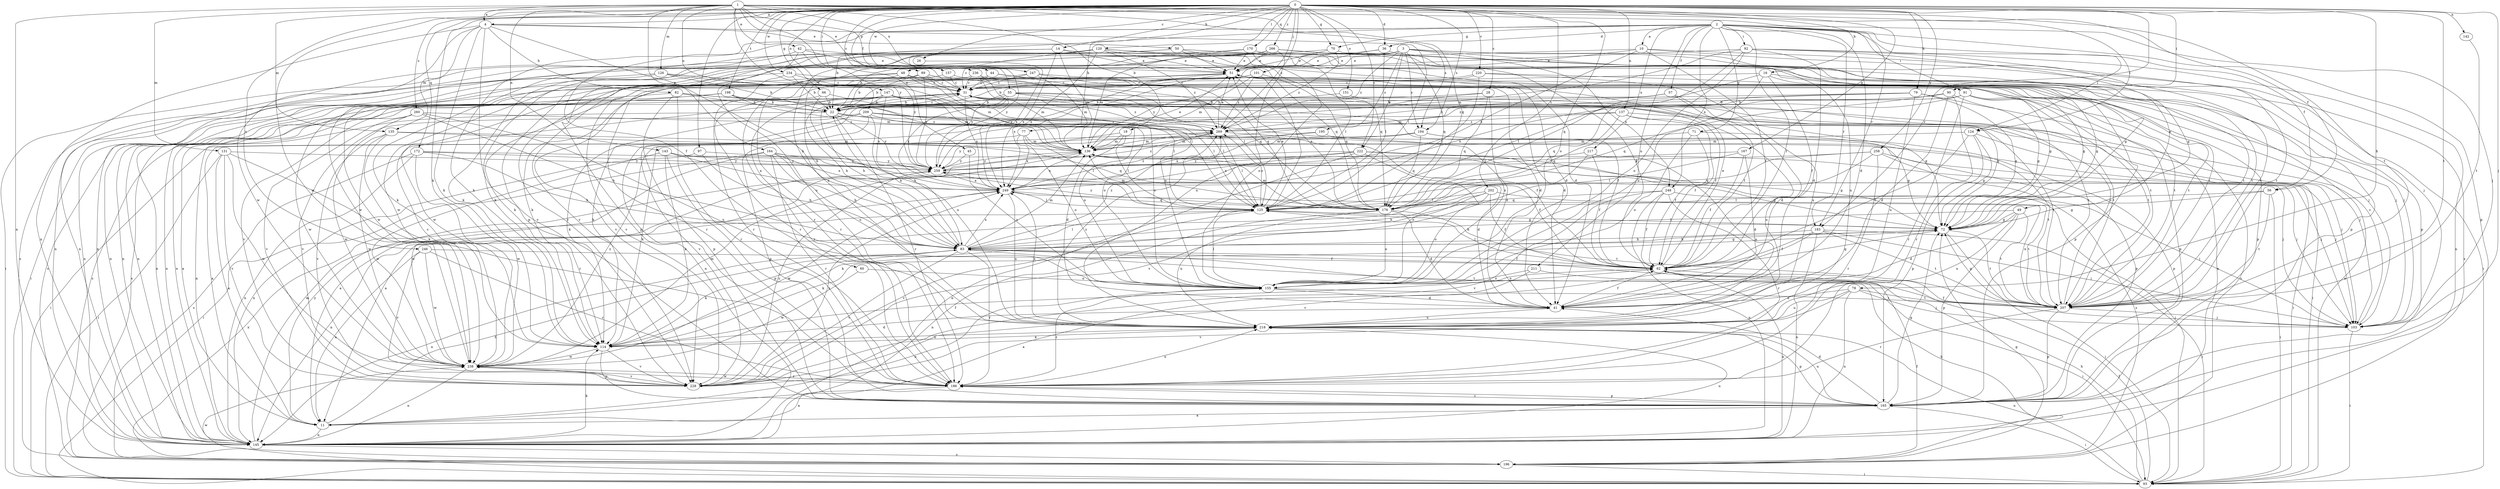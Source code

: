strict digraph  {
0;
1;
2;
3;
4;
10;
11;
14;
16;
18;
22;
26;
28;
31;
36;
41;
42;
44;
45;
48;
49;
50;
51;
55;
56;
57;
60;
62;
66;
70;
71;
72;
77;
78;
79;
82;
83;
89;
90;
91;
92;
93;
97;
101;
103;
114;
120;
124;
125;
126;
131;
135;
136;
137;
142;
143;
145;
147;
151;
155;
157;
164;
165;
167;
170;
172;
176;
183;
186;
194;
195;
196;
198;
202;
207;
209;
211;
217;
218;
220;
222;
228;
234;
236;
238;
246;
247;
248;
249;
258;
259;
260;
266;
269;
0 -> 4  [label=a];
0 -> 14  [label=b];
0 -> 16  [label=b];
0 -> 26  [label=c];
0 -> 28  [label=c];
0 -> 31  [label=c];
0 -> 36  [label=d];
0 -> 66  [label=g];
0 -> 70  [label=g];
0 -> 77  [label=h];
0 -> 78  [label=h];
0 -> 79  [label=h];
0 -> 89  [label=i];
0 -> 90  [label=i];
0 -> 97  [label=j];
0 -> 101  [label=j];
0 -> 103  [label=j];
0 -> 114  [label=k];
0 -> 120  [label=l];
0 -> 137  [label=n];
0 -> 142  [label=n];
0 -> 147  [label=o];
0 -> 151  [label=o];
0 -> 155  [label=o];
0 -> 157  [label=p];
0 -> 167  [label=q];
0 -> 170  [label=q];
0 -> 172  [label=q];
0 -> 183  [label=r];
0 -> 194  [label=s];
0 -> 198  [label=t];
0 -> 202  [label=t];
0 -> 207  [label=t];
0 -> 220  [label=v];
0 -> 222  [label=v];
0 -> 234  [label=w];
0 -> 236  [label=w];
0 -> 238  [label=w];
0 -> 246  [label=x];
0 -> 258  [label=y];
0 -> 260  [label=z];
0 -> 266  [label=z];
0 -> 269  [label=z];
1 -> 4  [label=a];
1 -> 18  [label=b];
1 -> 42  [label=e];
1 -> 44  [label=e];
1 -> 45  [label=e];
1 -> 55  [label=f];
1 -> 56  [label=f];
1 -> 124  [label=l];
1 -> 126  [label=m];
1 -> 131  [label=m];
1 -> 135  [label=m];
1 -> 143  [label=n];
1 -> 145  [label=n];
1 -> 164  [label=p];
1 -> 176  [label=q];
1 -> 183  [label=r];
1 -> 194  [label=s];
1 -> 207  [label=t];
1 -> 209  [label=u];
1 -> 247  [label=x];
1 -> 259  [label=y];
2 -> 10  [label=a];
2 -> 22  [label=b];
2 -> 36  [label=d];
2 -> 41  [label=d];
2 -> 56  [label=f];
2 -> 57  [label=f];
2 -> 60  [label=f];
2 -> 62  [label=f];
2 -> 70  [label=g];
2 -> 71  [label=g];
2 -> 91  [label=i];
2 -> 92  [label=i];
2 -> 103  [label=j];
2 -> 114  [label=k];
2 -> 124  [label=l];
2 -> 165  [label=p];
2 -> 183  [label=r];
2 -> 211  [label=u];
2 -> 217  [label=u];
2 -> 248  [label=x];
3 -> 22  [label=b];
3 -> 48  [label=e];
3 -> 49  [label=e];
3 -> 103  [label=j];
3 -> 176  [label=q];
3 -> 186  [label=r];
3 -> 194  [label=s];
3 -> 195  [label=s];
3 -> 218  [label=u];
3 -> 222  [label=v];
3 -> 228  [label=v];
3 -> 248  [label=x];
3 -> 269  [label=z];
4 -> 50  [label=e];
4 -> 82  [label=h];
4 -> 114  [label=k];
4 -> 125  [label=l];
4 -> 135  [label=m];
4 -> 145  [label=n];
4 -> 165  [label=p];
4 -> 218  [label=u];
4 -> 238  [label=w];
10 -> 51  [label=e];
10 -> 62  [label=f];
10 -> 196  [label=s];
10 -> 207  [label=t];
10 -> 249  [label=x];
10 -> 259  [label=y];
11 -> 83  [label=h];
11 -> 145  [label=n];
11 -> 155  [label=o];
11 -> 259  [label=y];
14 -> 41  [label=d];
14 -> 51  [label=e];
14 -> 136  [label=m];
14 -> 145  [label=n];
14 -> 249  [label=x];
14 -> 259  [label=y];
16 -> 31  [label=c];
16 -> 62  [label=f];
16 -> 103  [label=j];
16 -> 125  [label=l];
16 -> 155  [label=o];
16 -> 165  [label=p];
18 -> 41  [label=d];
18 -> 125  [label=l];
18 -> 136  [label=m];
18 -> 259  [label=y];
22 -> 31  [label=c];
22 -> 93  [label=i];
22 -> 145  [label=n];
22 -> 186  [label=r];
22 -> 259  [label=y];
22 -> 269  [label=z];
26 -> 249  [label=x];
28 -> 22  [label=b];
28 -> 145  [label=n];
28 -> 155  [label=o];
28 -> 176  [label=q];
31 -> 22  [label=b];
31 -> 72  [label=g];
31 -> 83  [label=h];
31 -> 125  [label=l];
31 -> 196  [label=s];
31 -> 249  [label=x];
36 -> 51  [label=e];
36 -> 125  [label=l];
36 -> 165  [label=p];
36 -> 228  [label=v];
41 -> 62  [label=f];
41 -> 218  [label=u];
42 -> 51  [label=e];
42 -> 114  [label=k];
42 -> 176  [label=q];
42 -> 218  [label=u];
42 -> 259  [label=y];
44 -> 31  [label=c];
44 -> 125  [label=l];
44 -> 145  [label=n];
44 -> 207  [label=t];
45 -> 155  [label=o];
45 -> 259  [label=y];
48 -> 22  [label=b];
48 -> 31  [label=c];
48 -> 41  [label=d];
48 -> 136  [label=m];
48 -> 207  [label=t];
48 -> 228  [label=v];
48 -> 238  [label=w];
49 -> 41  [label=d];
49 -> 72  [label=g];
49 -> 83  [label=h];
49 -> 165  [label=p];
49 -> 207  [label=t];
49 -> 218  [label=u];
50 -> 51  [label=e];
50 -> 62  [label=f];
50 -> 114  [label=k];
50 -> 145  [label=n];
50 -> 155  [label=o];
50 -> 165  [label=p];
50 -> 207  [label=t];
51 -> 31  [label=c];
51 -> 72  [label=g];
51 -> 114  [label=k];
51 -> 165  [label=p];
51 -> 186  [label=r];
51 -> 228  [label=v];
51 -> 238  [label=w];
51 -> 249  [label=x];
55 -> 22  [label=b];
55 -> 62  [label=f];
55 -> 72  [label=g];
55 -> 114  [label=k];
55 -> 145  [label=n];
55 -> 207  [label=t];
55 -> 249  [label=x];
55 -> 269  [label=z];
56 -> 72  [label=g];
56 -> 93  [label=i];
56 -> 125  [label=l];
56 -> 207  [label=t];
57 -> 22  [label=b];
57 -> 41  [label=d];
57 -> 62  [label=f];
57 -> 269  [label=z];
60 -> 155  [label=o];
60 -> 238  [label=w];
62 -> 51  [label=e];
62 -> 72  [label=g];
62 -> 125  [label=l];
62 -> 145  [label=n];
62 -> 155  [label=o];
66 -> 22  [label=b];
66 -> 125  [label=l];
66 -> 196  [label=s];
66 -> 218  [label=u];
70 -> 51  [label=e];
70 -> 93  [label=i];
70 -> 238  [label=w];
70 -> 269  [label=z];
71 -> 62  [label=f];
71 -> 72  [label=g];
71 -> 136  [label=m];
71 -> 155  [label=o];
72 -> 83  [label=h];
72 -> 93  [label=i];
72 -> 114  [label=k];
72 -> 125  [label=l];
72 -> 207  [label=t];
77 -> 93  [label=i];
77 -> 125  [label=l];
77 -> 136  [label=m];
77 -> 155  [label=o];
77 -> 249  [label=x];
78 -> 41  [label=d];
78 -> 103  [label=j];
78 -> 145  [label=n];
78 -> 207  [label=t];
78 -> 218  [label=u];
78 -> 228  [label=v];
79 -> 22  [label=b];
79 -> 72  [label=g];
79 -> 136  [label=m];
79 -> 145  [label=n];
79 -> 176  [label=q];
79 -> 218  [label=u];
82 -> 22  [label=b];
82 -> 41  [label=d];
82 -> 125  [label=l];
82 -> 165  [label=p];
82 -> 186  [label=r];
82 -> 238  [label=w];
83 -> 22  [label=b];
83 -> 62  [label=f];
83 -> 72  [label=g];
83 -> 114  [label=k];
83 -> 125  [label=l];
83 -> 136  [label=m];
83 -> 145  [label=n];
83 -> 186  [label=r];
83 -> 207  [label=t];
83 -> 228  [label=v];
83 -> 249  [label=x];
83 -> 269  [label=z];
89 -> 22  [label=b];
89 -> 31  [label=c];
89 -> 103  [label=j];
89 -> 155  [label=o];
89 -> 186  [label=r];
89 -> 196  [label=s];
89 -> 207  [label=t];
89 -> 259  [label=y];
90 -> 22  [label=b];
90 -> 41  [label=d];
90 -> 72  [label=g];
90 -> 176  [label=q];
90 -> 186  [label=r];
91 -> 22  [label=b];
91 -> 165  [label=p];
91 -> 186  [label=r];
91 -> 196  [label=s];
91 -> 207  [label=t];
91 -> 249  [label=x];
91 -> 269  [label=z];
92 -> 41  [label=d];
92 -> 51  [label=e];
92 -> 72  [label=g];
92 -> 136  [label=m];
92 -> 145  [label=n];
92 -> 155  [label=o];
92 -> 176  [label=q];
92 -> 207  [label=t];
93 -> 51  [label=e];
93 -> 62  [label=f];
93 -> 83  [label=h];
93 -> 218  [label=u];
93 -> 238  [label=w];
97 -> 83  [label=h];
97 -> 145  [label=n];
97 -> 259  [label=y];
101 -> 22  [label=b];
101 -> 31  [label=c];
101 -> 125  [label=l];
101 -> 136  [label=m];
101 -> 176  [label=q];
101 -> 269  [label=z];
103 -> 31  [label=c];
103 -> 62  [label=f];
103 -> 93  [label=i];
114 -> 41  [label=d];
114 -> 62  [label=f];
114 -> 165  [label=p];
114 -> 218  [label=u];
114 -> 228  [label=v];
114 -> 238  [label=w];
120 -> 31  [label=c];
120 -> 41  [label=d];
120 -> 51  [label=e];
120 -> 93  [label=i];
120 -> 145  [label=n];
120 -> 176  [label=q];
120 -> 249  [label=x];
120 -> 269  [label=z];
124 -> 62  [label=f];
124 -> 72  [label=g];
124 -> 103  [label=j];
124 -> 136  [label=m];
124 -> 165  [label=p];
125 -> 51  [label=e];
125 -> 72  [label=g];
125 -> 136  [label=m];
125 -> 145  [label=n];
125 -> 228  [label=v];
125 -> 269  [label=z];
126 -> 22  [label=b];
126 -> 31  [label=c];
126 -> 93  [label=i];
126 -> 125  [label=l];
126 -> 145  [label=n];
131 -> 11  [label=a];
131 -> 93  [label=i];
131 -> 186  [label=r];
131 -> 228  [label=v];
131 -> 238  [label=w];
131 -> 259  [label=y];
135 -> 114  [label=k];
135 -> 136  [label=m];
135 -> 176  [label=q];
135 -> 228  [label=v];
135 -> 238  [label=w];
136 -> 51  [label=e];
136 -> 93  [label=i];
136 -> 103  [label=j];
136 -> 249  [label=x];
136 -> 259  [label=y];
137 -> 62  [label=f];
137 -> 103  [label=j];
137 -> 176  [label=q];
137 -> 218  [label=u];
137 -> 228  [label=v];
137 -> 269  [label=z];
142 -> 207  [label=t];
143 -> 62  [label=f];
143 -> 114  [label=k];
143 -> 165  [label=p];
143 -> 238  [label=w];
143 -> 249  [label=x];
143 -> 259  [label=y];
145 -> 114  [label=k];
145 -> 136  [label=m];
145 -> 196  [label=s];
145 -> 218  [label=u];
147 -> 22  [label=b];
147 -> 83  [label=h];
147 -> 136  [label=m];
147 -> 145  [label=n];
147 -> 155  [label=o];
147 -> 186  [label=r];
147 -> 207  [label=t];
147 -> 249  [label=x];
151 -> 22  [label=b];
151 -> 62  [label=f];
155 -> 41  [label=d];
155 -> 125  [label=l];
155 -> 186  [label=r];
155 -> 207  [label=t];
157 -> 31  [label=c];
157 -> 83  [label=h];
157 -> 103  [label=j];
164 -> 83  [label=h];
164 -> 93  [label=i];
164 -> 103  [label=j];
164 -> 155  [label=o];
164 -> 186  [label=r];
164 -> 238  [label=w];
164 -> 249  [label=x];
164 -> 259  [label=y];
165 -> 11  [label=a];
165 -> 41  [label=d];
165 -> 72  [label=g];
165 -> 93  [label=i];
165 -> 186  [label=r];
165 -> 218  [label=u];
167 -> 41  [label=d];
167 -> 62  [label=f];
167 -> 125  [label=l];
167 -> 259  [label=y];
170 -> 51  [label=e];
170 -> 125  [label=l];
170 -> 136  [label=m];
170 -> 196  [label=s];
170 -> 207  [label=t];
172 -> 41  [label=d];
172 -> 83  [label=h];
172 -> 145  [label=n];
172 -> 196  [label=s];
172 -> 238  [label=w];
172 -> 259  [label=y];
176 -> 41  [label=d];
176 -> 51  [label=e];
176 -> 136  [label=m];
176 -> 145  [label=n];
176 -> 155  [label=o];
176 -> 207  [label=t];
176 -> 218  [label=u];
176 -> 259  [label=y];
183 -> 62  [label=f];
183 -> 83  [label=h];
183 -> 93  [label=i];
183 -> 103  [label=j];
183 -> 145  [label=n];
183 -> 207  [label=t];
183 -> 228  [label=v];
186 -> 11  [label=a];
186 -> 165  [label=p];
186 -> 218  [label=u];
186 -> 238  [label=w];
194 -> 11  [label=a];
194 -> 114  [label=k];
194 -> 136  [label=m];
194 -> 165  [label=p];
194 -> 176  [label=q];
194 -> 207  [label=t];
195 -> 136  [label=m];
195 -> 165  [label=p];
195 -> 249  [label=x];
196 -> 62  [label=f];
196 -> 72  [label=g];
196 -> 83  [label=h];
196 -> 93  [label=i];
196 -> 249  [label=x];
198 -> 22  [label=b];
198 -> 136  [label=m];
198 -> 145  [label=n];
198 -> 155  [label=o];
198 -> 228  [label=v];
202 -> 62  [label=f];
202 -> 83  [label=h];
202 -> 114  [label=k];
202 -> 125  [label=l];
202 -> 155  [label=o];
202 -> 207  [label=t];
207 -> 31  [label=c];
207 -> 72  [label=g];
207 -> 103  [label=j];
207 -> 165  [label=p];
207 -> 186  [label=r];
207 -> 249  [label=x];
209 -> 62  [label=f];
209 -> 83  [label=h];
209 -> 114  [label=k];
209 -> 155  [label=o];
209 -> 165  [label=p];
209 -> 207  [label=t];
209 -> 228  [label=v];
209 -> 269  [label=z];
211 -> 11  [label=a];
211 -> 93  [label=i];
211 -> 155  [label=o];
217 -> 62  [label=f];
217 -> 218  [label=u];
217 -> 228  [label=v];
217 -> 259  [label=y];
218 -> 114  [label=k];
218 -> 165  [label=p];
218 -> 249  [label=x];
218 -> 269  [label=z];
220 -> 31  [label=c];
220 -> 72  [label=g];
220 -> 114  [label=k];
220 -> 125  [label=l];
220 -> 218  [label=u];
222 -> 11  [label=a];
222 -> 72  [label=g];
222 -> 103  [label=j];
222 -> 145  [label=n];
222 -> 155  [label=o];
222 -> 249  [label=x];
222 -> 259  [label=y];
228 -> 249  [label=x];
228 -> 259  [label=y];
234 -> 22  [label=b];
234 -> 31  [label=c];
234 -> 41  [label=d];
234 -> 145  [label=n];
234 -> 186  [label=r];
236 -> 31  [label=c];
236 -> 136  [label=m];
236 -> 145  [label=n];
236 -> 176  [label=q];
236 -> 259  [label=y];
238 -> 31  [label=c];
238 -> 136  [label=m];
238 -> 145  [label=n];
238 -> 186  [label=r];
238 -> 228  [label=v];
238 -> 269  [label=z];
246 -> 11  [label=a];
246 -> 62  [label=f];
246 -> 186  [label=r];
246 -> 228  [label=v];
246 -> 238  [label=w];
247 -> 31  [label=c];
247 -> 72  [label=g];
247 -> 136  [label=m];
247 -> 176  [label=q];
247 -> 186  [label=r];
248 -> 62  [label=f];
248 -> 103  [label=j];
248 -> 145  [label=n];
248 -> 176  [label=q];
248 -> 186  [label=r];
248 -> 228  [label=v];
249 -> 125  [label=l];
249 -> 176  [label=q];
249 -> 218  [label=u];
249 -> 238  [label=w];
249 -> 269  [label=z];
258 -> 11  [label=a];
258 -> 103  [label=j];
258 -> 176  [label=q];
258 -> 186  [label=r];
258 -> 196  [label=s];
258 -> 259  [label=y];
259 -> 51  [label=e];
259 -> 72  [label=g];
259 -> 249  [label=x];
259 -> 269  [label=z];
260 -> 11  [label=a];
260 -> 83  [label=h];
260 -> 218  [label=u];
260 -> 228  [label=v];
260 -> 238  [label=w];
260 -> 269  [label=z];
266 -> 51  [label=e];
266 -> 72  [label=g];
266 -> 83  [label=h];
266 -> 114  [label=k];
266 -> 165  [label=p];
266 -> 207  [label=t];
266 -> 218  [label=u];
266 -> 228  [label=v];
266 -> 238  [label=w];
269 -> 51  [label=e];
269 -> 93  [label=i];
269 -> 125  [label=l];
269 -> 136  [label=m];
}
